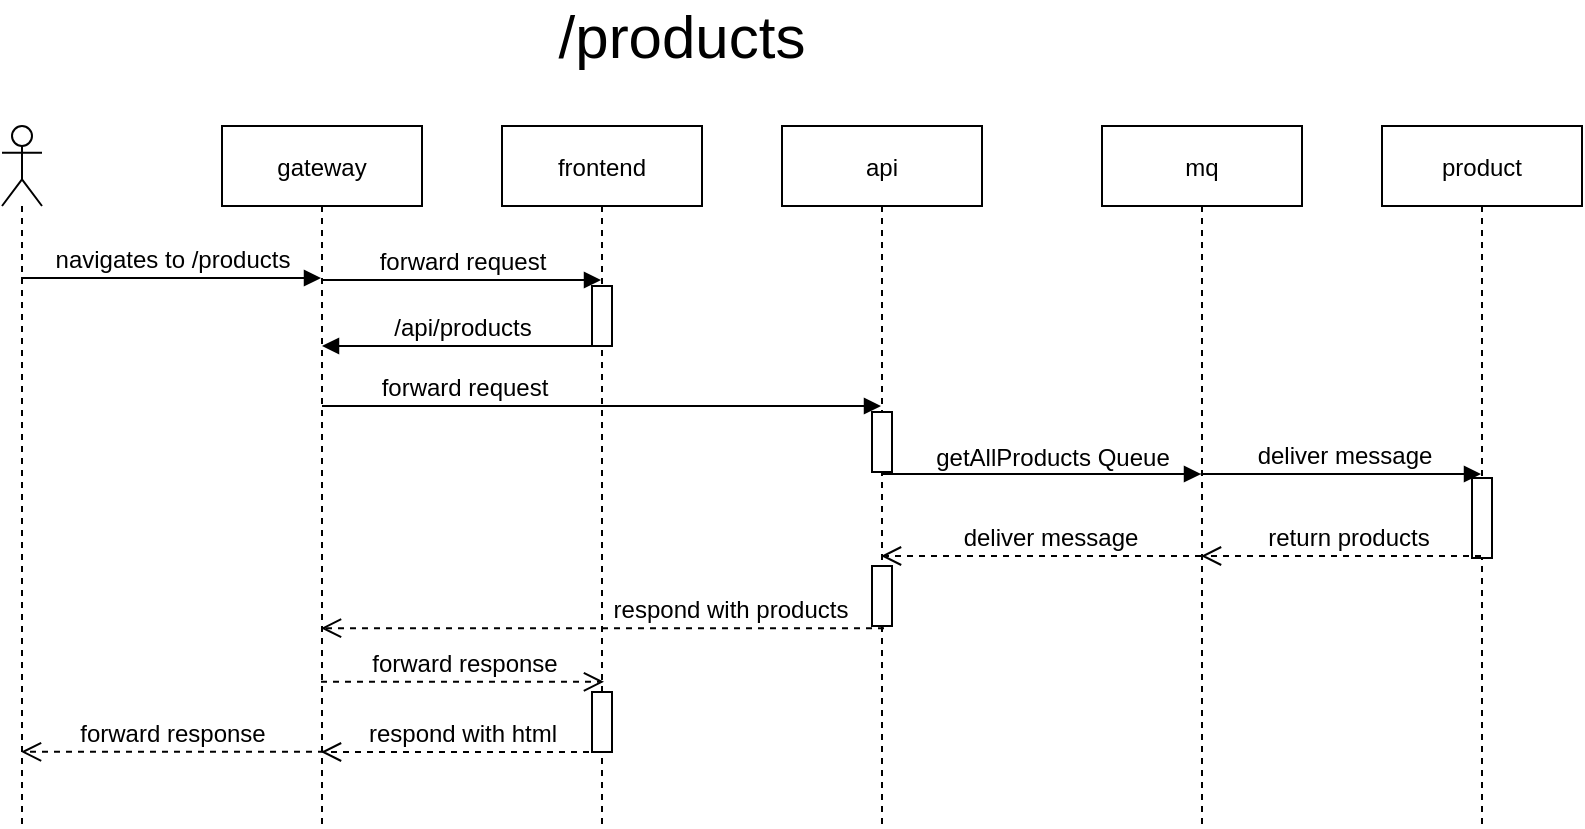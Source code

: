 <mxfile version="16.4.3" type="github">
  <diagram id="kgpKYQtTHZ0yAKxKKP6v" name="Page-1">
    <mxGraphModel dx="2821" dy="589" grid="1" gridSize="10" guides="1" tooltips="1" connect="1" arrows="1" fold="1" page="1" pageScale="1" pageWidth="900" pageHeight="1600" math="0" shadow="0">
      <root>
        <mxCell id="0" />
        <mxCell id="1" parent="0" />
        <mxCell id="qr6tpuGKucQjqDc1vl8H-2" value="gateway" style="shape=umlLifeline;perimeter=lifelinePerimeter;container=1;collapsible=0;recursiveResize=0;rounded=0;shadow=0;strokeWidth=1;" vertex="1" parent="1">
          <mxGeometry x="-1550" y="160" width="100" height="350" as="geometry" />
        </mxCell>
        <mxCell id="qr6tpuGKucQjqDc1vl8H-4" value="" style="shape=umlLifeline;participant=umlActor;perimeter=lifelinePerimeter;whiteSpace=wrap;html=1;container=1;collapsible=0;recursiveResize=0;verticalAlign=top;spacingTop=36;outlineConnect=0;" vertex="1" parent="1">
          <mxGeometry x="-1660" y="160" width="20" height="350" as="geometry" />
        </mxCell>
        <mxCell id="qr6tpuGKucQjqDc1vl8H-5" value="/products" style="text;html=1;strokeColor=none;fillColor=none;align=center;verticalAlign=middle;whiteSpace=wrap;rounded=0;fontSize=30;" vertex="1" parent="1">
          <mxGeometry x="-1350" y="100" width="60" height="30" as="geometry" />
        </mxCell>
        <mxCell id="qr6tpuGKucQjqDc1vl8H-6" value="frontend" style="shape=umlLifeline;perimeter=lifelinePerimeter;container=1;collapsible=0;recursiveResize=0;rounded=0;shadow=0;strokeWidth=1;" vertex="1" parent="1">
          <mxGeometry x="-1410" y="160" width="100" height="350" as="geometry" />
        </mxCell>
        <mxCell id="qr6tpuGKucQjqDc1vl8H-25" value="" style="html=1;points=[];perimeter=orthogonalPerimeter;fontSize=12;" vertex="1" parent="qr6tpuGKucQjqDc1vl8H-6">
          <mxGeometry x="45" y="283" width="10" height="30" as="geometry" />
        </mxCell>
        <mxCell id="qr6tpuGKucQjqDc1vl8H-26" value="" style="html=1;points=[];perimeter=orthogonalPerimeter;fontSize=12;" vertex="1" parent="qr6tpuGKucQjqDc1vl8H-6">
          <mxGeometry x="45" y="80" width="10" height="30" as="geometry" />
        </mxCell>
        <mxCell id="qr6tpuGKucQjqDc1vl8H-8" value="navigates to /products" style="html=1;verticalAlign=bottom;endArrow=block;rounded=0;fontSize=12;" edge="1" parent="1">
          <mxGeometry width="80" relative="1" as="geometry">
            <mxPoint x="-1650.5" y="236" as="sourcePoint" />
            <mxPoint x="-1500.5" y="236" as="targetPoint" />
            <Array as="points">
              <mxPoint x="-1610" y="236" />
            </Array>
          </mxGeometry>
        </mxCell>
        <mxCell id="qr6tpuGKucQjqDc1vl8H-9" value="forward request" style="html=1;verticalAlign=bottom;endArrow=block;rounded=0;fontSize=12;" edge="1" parent="1">
          <mxGeometry width="80" relative="1" as="geometry">
            <mxPoint x="-1500.5" y="237" as="sourcePoint" />
            <mxPoint x="-1360.5" y="237" as="targetPoint" />
            <Array as="points">
              <mxPoint x="-1420" y="237" />
            </Array>
          </mxGeometry>
        </mxCell>
        <mxCell id="qr6tpuGKucQjqDc1vl8H-10" value="api" style="shape=umlLifeline;perimeter=lifelinePerimeter;container=1;collapsible=0;recursiveResize=0;rounded=0;shadow=0;strokeWidth=1;" vertex="1" parent="1">
          <mxGeometry x="-1270" y="160" width="100" height="350" as="geometry" />
        </mxCell>
        <mxCell id="qr6tpuGKucQjqDc1vl8H-29" value="" style="html=1;points=[];perimeter=orthogonalPerimeter;fontSize=30;" vertex="1" parent="qr6tpuGKucQjqDc1vl8H-10">
          <mxGeometry x="45" y="143" width="10" height="30" as="geometry" />
        </mxCell>
        <mxCell id="qr6tpuGKucQjqDc1vl8H-33" value="" style="html=1;points=[];perimeter=orthogonalPerimeter;fontSize=30;" vertex="1" parent="qr6tpuGKucQjqDc1vl8H-10">
          <mxGeometry x="45" y="220" width="10" height="30" as="geometry" />
        </mxCell>
        <mxCell id="qr6tpuGKucQjqDc1vl8H-11" value="/api/products" style="html=1;verticalAlign=bottom;endArrow=block;rounded=0;fontSize=12;" edge="1" parent="1" source="qr6tpuGKucQjqDc1vl8H-6" target="qr6tpuGKucQjqDc1vl8H-2">
          <mxGeometry width="80" relative="1" as="geometry">
            <mxPoint x="-1350" y="340" as="sourcePoint" />
            <mxPoint x="-1430" y="340" as="targetPoint" />
            <Array as="points">
              <mxPoint x="-1430" y="270" />
            </Array>
          </mxGeometry>
        </mxCell>
        <mxCell id="qr6tpuGKucQjqDc1vl8H-12" value="forward request" style="html=1;verticalAlign=bottom;endArrow=block;rounded=0;fontSize=12;" edge="1" parent="1" source="qr6tpuGKucQjqDc1vl8H-2" target="qr6tpuGKucQjqDc1vl8H-10">
          <mxGeometry x="-0.496" width="80" relative="1" as="geometry">
            <mxPoint x="-1430" y="340" as="sourcePoint" />
            <mxPoint x="-1350" y="340" as="targetPoint" />
            <Array as="points">
              <mxPoint x="-1410" y="300" />
            </Array>
            <mxPoint as="offset" />
          </mxGeometry>
        </mxCell>
        <mxCell id="qr6tpuGKucQjqDc1vl8H-13" value="mq" style="shape=umlLifeline;perimeter=lifelinePerimeter;container=1;collapsible=0;recursiveResize=0;rounded=0;shadow=0;strokeWidth=1;" vertex="1" parent="1">
          <mxGeometry x="-1110" y="160" width="100" height="350" as="geometry" />
        </mxCell>
        <mxCell id="qr6tpuGKucQjqDc1vl8H-14" value="getAllProducts Queue" style="html=1;verticalAlign=bottom;endArrow=block;rounded=0;fontSize=12;" edge="1" parent="1">
          <mxGeometry x="0.06" y="-1" width="80" relative="1" as="geometry">
            <mxPoint x="-1220" y="334" as="sourcePoint" />
            <mxPoint x="-1060.5" y="334" as="targetPoint" />
            <Array as="points">
              <mxPoint x="-1160" y="334" />
            </Array>
            <mxPoint as="offset" />
          </mxGeometry>
        </mxCell>
        <mxCell id="qr6tpuGKucQjqDc1vl8H-15" value="product" style="shape=umlLifeline;perimeter=lifelinePerimeter;container=1;collapsible=0;recursiveResize=0;rounded=0;shadow=0;strokeWidth=1;" vertex="1" parent="1">
          <mxGeometry x="-970" y="160" width="100" height="350" as="geometry" />
        </mxCell>
        <mxCell id="qr6tpuGKucQjqDc1vl8H-17" value="" style="html=1;points=[];perimeter=orthogonalPerimeter;fontSize=12;" vertex="1" parent="qr6tpuGKucQjqDc1vl8H-15">
          <mxGeometry x="45" y="176" width="10" height="40" as="geometry" />
        </mxCell>
        <mxCell id="qr6tpuGKucQjqDc1vl8H-16" value="deliver message" style="html=1;verticalAlign=bottom;endArrow=block;rounded=0;fontSize=12;" edge="1" parent="1">
          <mxGeometry x="0.008" width="80" relative="1" as="geometry">
            <mxPoint x="-1060.676" y="334" as="sourcePoint" />
            <mxPoint x="-920.5" y="334" as="targetPoint" />
            <Array as="points">
              <mxPoint x="-1040" y="334" />
            </Array>
            <mxPoint x="1" as="offset" />
          </mxGeometry>
        </mxCell>
        <mxCell id="qr6tpuGKucQjqDc1vl8H-19" value="return products" style="html=1;verticalAlign=bottom;endArrow=open;dashed=1;endSize=8;rounded=0;fontSize=12;" edge="1" parent="1">
          <mxGeometry x="-0.048" relative="1" as="geometry">
            <mxPoint x="-1060.5" y="375" as="targetPoint" />
            <mxPoint x="-920.5" y="375" as="sourcePoint" />
            <mxPoint as="offset" />
          </mxGeometry>
        </mxCell>
        <mxCell id="qr6tpuGKucQjqDc1vl8H-20" value="deliver message" style="html=1;verticalAlign=bottom;endArrow=open;dashed=1;endSize=8;rounded=0;fontSize=12;" edge="1" parent="1">
          <mxGeometry x="-0.048" relative="1" as="geometry">
            <mxPoint x="-1220.5" y="375" as="targetPoint" />
            <mxPoint x="-1060.5" y="375" as="sourcePoint" />
            <mxPoint as="offset" />
            <Array as="points">
              <mxPoint x="-1160" y="375" />
            </Array>
          </mxGeometry>
        </mxCell>
        <mxCell id="qr6tpuGKucQjqDc1vl8H-21" value="respond with products" style="html=1;verticalAlign=bottom;endArrow=open;dashed=1;endSize=8;rounded=0;fontSize=12;exitX=0.51;exitY=0.627;exitDx=0;exitDy=0;exitPerimeter=0;" edge="1" parent="1">
          <mxGeometry x="-0.454" relative="1" as="geometry">
            <mxPoint x="-1500.5" y="411.1" as="targetPoint" />
            <mxPoint x="-1219" y="411.1" as="sourcePoint" />
            <mxPoint as="offset" />
            <Array as="points" />
          </mxGeometry>
        </mxCell>
        <mxCell id="qr6tpuGKucQjqDc1vl8H-22" value="forward response" style="html=1;verticalAlign=bottom;endArrow=open;dashed=1;endSize=8;rounded=0;fontSize=12;entryX=0.51;entryY=0.613;entryDx=0;entryDy=0;entryPerimeter=0;" edge="1" parent="1">
          <mxGeometry relative="1" as="geometry">
            <mxPoint x="-1500.5" y="437.9" as="sourcePoint" />
            <mxPoint x="-1359" y="437.9" as="targetPoint" />
          </mxGeometry>
        </mxCell>
        <mxCell id="qr6tpuGKucQjqDc1vl8H-23" value="respond with html" style="html=1;verticalAlign=bottom;endArrow=open;dashed=1;endSize=8;rounded=0;fontSize=12;" edge="1" parent="1">
          <mxGeometry relative="1" as="geometry">
            <mxPoint x="-1360.5" y="473" as="sourcePoint" />
            <mxPoint x="-1500.5" y="473" as="targetPoint" />
            <Array as="points">
              <mxPoint x="-1420" y="473" />
            </Array>
          </mxGeometry>
        </mxCell>
        <mxCell id="qr6tpuGKucQjqDc1vl8H-27" value="forward response" style="html=1;verticalAlign=bottom;endArrow=open;dashed=1;endSize=8;rounded=0;fontSize=12;exitX=0.51;exitY=0.813;exitDx=0;exitDy=0;exitPerimeter=0;" edge="1" parent="1">
          <mxGeometry relative="1" as="geometry">
            <mxPoint x="-1499" y="472.9" as="sourcePoint" />
            <mxPoint x="-1650.5" y="472.9" as="targetPoint" />
          </mxGeometry>
        </mxCell>
      </root>
    </mxGraphModel>
  </diagram>
</mxfile>
